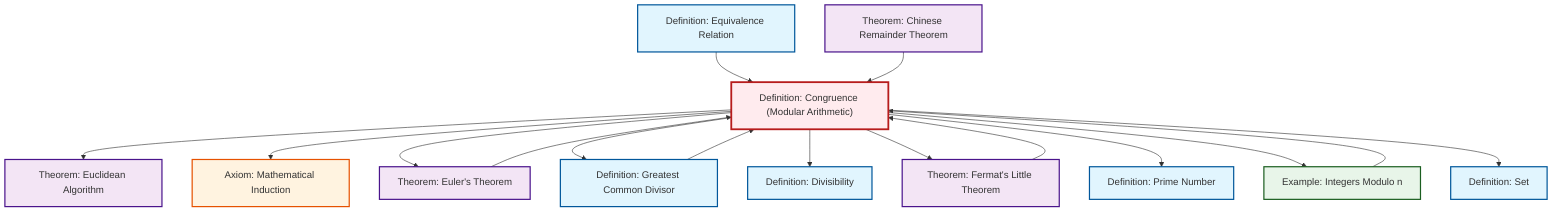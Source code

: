 graph TD
    classDef definition fill:#e1f5fe,stroke:#01579b,stroke-width:2px
    classDef theorem fill:#f3e5f5,stroke:#4a148c,stroke-width:2px
    classDef axiom fill:#fff3e0,stroke:#e65100,stroke-width:2px
    classDef example fill:#e8f5e9,stroke:#1b5e20,stroke-width:2px
    classDef current fill:#ffebee,stroke:#b71c1c,stroke-width:3px
    ax-induction["Axiom: Mathematical Induction"]:::axiom
    def-prime["Definition: Prime Number"]:::definition
    thm-chinese-remainder["Theorem: Chinese Remainder Theorem"]:::theorem
    def-divisibility["Definition: Divisibility"]:::definition
    ex-quotient-integers-mod-n["Example: Integers Modulo n"]:::example
    thm-euler["Theorem: Euler's Theorem"]:::theorem
    def-set["Definition: Set"]:::definition
    def-equivalence-relation["Definition: Equivalence Relation"]:::definition
    thm-fermat-little["Theorem: Fermat's Little Theorem"]:::theorem
    def-congruence["Definition: Congruence (Modular Arithmetic)"]:::definition
    thm-euclidean-algorithm["Theorem: Euclidean Algorithm"]:::theorem
    def-gcd["Definition: Greatest Common Divisor"]:::definition
    def-congruence --> thm-euclidean-algorithm
    thm-fermat-little --> def-congruence
    def-gcd --> def-congruence
    def-congruence --> ax-induction
    def-congruence --> thm-euler
    def-equivalence-relation --> def-congruence
    thm-euler --> def-congruence
    ex-quotient-integers-mod-n --> def-congruence
    def-congruence --> def-gcd
    def-congruence --> def-divisibility
    def-congruence --> thm-fermat-little
    def-congruence --> def-prime
    def-congruence --> ex-quotient-integers-mod-n
    def-congruence --> def-set
    thm-chinese-remainder --> def-congruence
    class def-congruence current